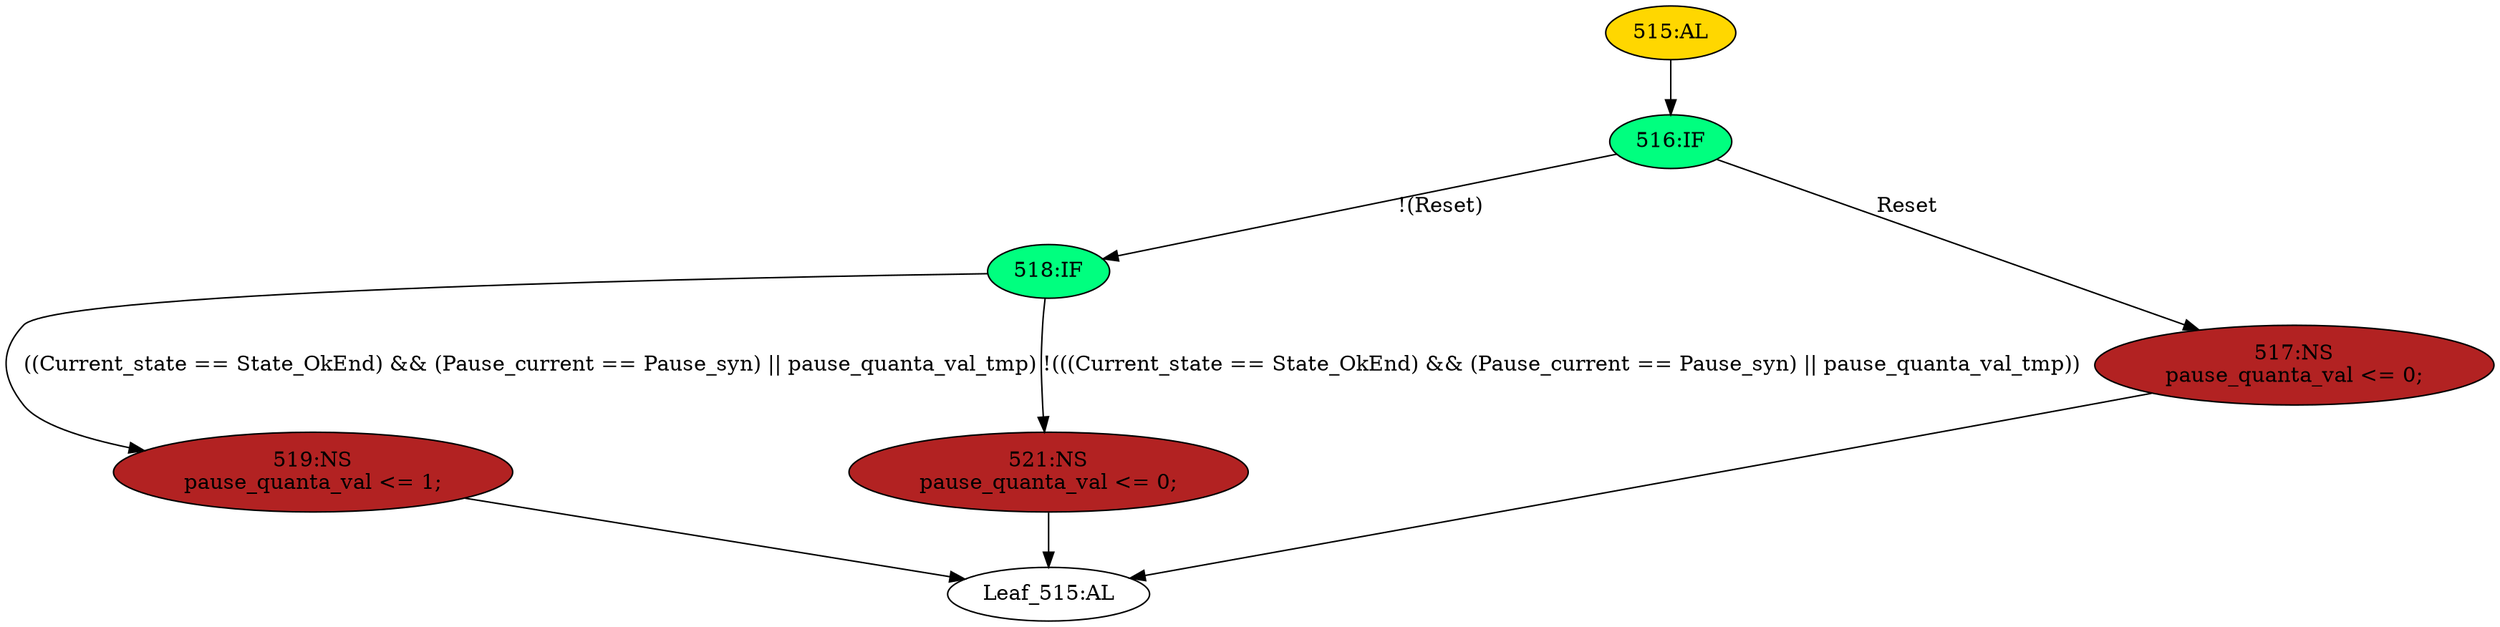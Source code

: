 strict digraph "" {
	node [label="\N"];
	"519:NS"	 [ast="<pyverilog.vparser.ast.NonblockingSubstitution object at 0x7fbb473cfed0>",
		fillcolor=firebrick,
		label="519:NS
pause_quanta_val <= 1;",
		statements="[<pyverilog.vparser.ast.NonblockingSubstitution object at 0x7fbb473cfed0>]",
		style=filled,
		typ=NonblockingSubstitution];
	"Leaf_515:AL"	 [def_var="['pause_quanta_val']",
		label="Leaf_515:AL"];
	"519:NS" -> "Leaf_515:AL"	 [cond="[]",
		lineno=None];
	"518:IF"	 [ast="<pyverilog.vparser.ast.IfStatement object at 0x7fbb473de250>",
		fillcolor=springgreen,
		label="518:IF",
		statements="[]",
		style=filled,
		typ=IfStatement];
	"518:IF" -> "519:NS"	 [cond="['Current_state', 'State_OkEnd', 'Pause_current', 'Pause_syn', 'pause_quanta_val_tmp']",
		label="((Current_state == State_OkEnd) && (Pause_current == Pause_syn) || pause_quanta_val_tmp)",
		lineno=518];
	"521:NS"	 [ast="<pyverilog.vparser.ast.NonblockingSubstitution object at 0x7fbb473de090>",
		fillcolor=firebrick,
		label="521:NS
pause_quanta_val <= 0;",
		statements="[<pyverilog.vparser.ast.NonblockingSubstitution object at 0x7fbb473de090>]",
		style=filled,
		typ=NonblockingSubstitution];
	"518:IF" -> "521:NS"	 [cond="['Current_state', 'State_OkEnd', 'Pause_current', 'Pause_syn', 'pause_quanta_val_tmp']",
		label="!(((Current_state == State_OkEnd) && (Pause_current == Pause_syn) || pause_quanta_val_tmp))",
		lineno=518];
	"516:IF"	 [ast="<pyverilog.vparser.ast.IfStatement object at 0x7fbb473de210>",
		fillcolor=springgreen,
		label="516:IF",
		statements="[]",
		style=filled,
		typ=IfStatement];
	"516:IF" -> "518:IF"	 [cond="['Reset']",
		label="!(Reset)",
		lineno=516];
	"517:NS"	 [ast="<pyverilog.vparser.ast.NonblockingSubstitution object at 0x7fbb473de590>",
		fillcolor=firebrick,
		label="517:NS
pause_quanta_val <= 0;",
		statements="[<pyverilog.vparser.ast.NonblockingSubstitution object at 0x7fbb473de590>]",
		style=filled,
		typ=NonblockingSubstitution];
	"516:IF" -> "517:NS"	 [cond="['Reset']",
		label=Reset,
		lineno=516];
	"521:NS" -> "Leaf_515:AL"	 [cond="[]",
		lineno=None];
	"517:NS" -> "Leaf_515:AL"	 [cond="[]",
		lineno=None];
	"515:AL"	 [ast="<pyverilog.vparser.ast.Always object at 0x7fbb473de750>",
		clk_sens=True,
		fillcolor=gold,
		label="515:AL",
		sens="['Clk', 'Reset']",
		statements="[]",
		style=filled,
		typ=Always,
		use_var="['Reset', 'State_OkEnd', 'Pause_syn', 'Current_state', 'pause_quanta_val_tmp', 'Pause_current']"];
	"515:AL" -> "516:IF"	 [cond="[]",
		lineno=None];
}
